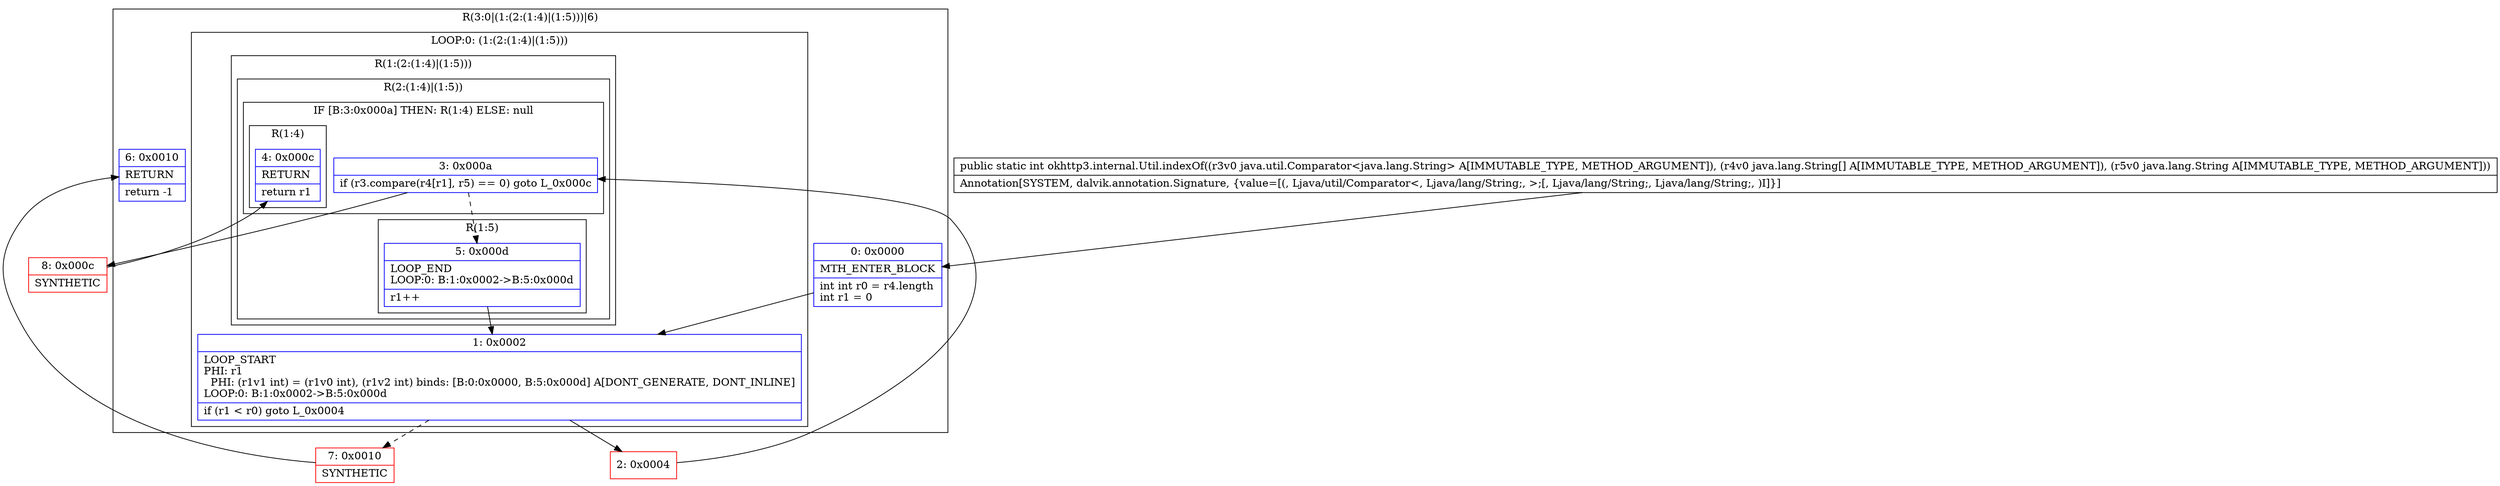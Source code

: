 digraph "CFG forokhttp3.internal.Util.indexOf(Ljava\/util\/Comparator;[Ljava\/lang\/String;Ljava\/lang\/String;)I" {
subgraph cluster_Region_621144601 {
label = "R(3:0|(1:(2:(1:4)|(1:5)))|6)";
node [shape=record,color=blue];
Node_0 [shape=record,label="{0\:\ 0x0000|MTH_ENTER_BLOCK\l|int int r0 = r4.length\lint r1 = 0\l}"];
subgraph cluster_LoopRegion_80851884 {
label = "LOOP:0: (1:(2:(1:4)|(1:5)))";
node [shape=record,color=blue];
Node_1 [shape=record,label="{1\:\ 0x0002|LOOP_START\lPHI: r1 \l  PHI: (r1v1 int) = (r1v0 int), (r1v2 int) binds: [B:0:0x0000, B:5:0x000d] A[DONT_GENERATE, DONT_INLINE]\lLOOP:0: B:1:0x0002\-\>B:5:0x000d\l|if (r1 \< r0) goto L_0x0004\l}"];
subgraph cluster_Region_1759085400 {
label = "R(1:(2:(1:4)|(1:5)))";
node [shape=record,color=blue];
subgraph cluster_Region_1558574516 {
label = "R(2:(1:4)|(1:5))";
node [shape=record,color=blue];
subgraph cluster_IfRegion_966959990 {
label = "IF [B:3:0x000a] THEN: R(1:4) ELSE: null";
node [shape=record,color=blue];
Node_3 [shape=record,label="{3\:\ 0x000a|if (r3.compare(r4[r1], r5) == 0) goto L_0x000c\l}"];
subgraph cluster_Region_863880057 {
label = "R(1:4)";
node [shape=record,color=blue];
Node_4 [shape=record,label="{4\:\ 0x000c|RETURN\l|return r1\l}"];
}
}
subgraph cluster_Region_1390979502 {
label = "R(1:5)";
node [shape=record,color=blue];
Node_5 [shape=record,label="{5\:\ 0x000d|LOOP_END\lLOOP:0: B:1:0x0002\-\>B:5:0x000d\l|r1++\l}"];
}
}
}
}
Node_6 [shape=record,label="{6\:\ 0x0010|RETURN\l|return \-1\l}"];
}
Node_2 [shape=record,color=red,label="{2\:\ 0x0004}"];
Node_7 [shape=record,color=red,label="{7\:\ 0x0010|SYNTHETIC\l}"];
Node_8 [shape=record,color=red,label="{8\:\ 0x000c|SYNTHETIC\l}"];
MethodNode[shape=record,label="{public static int okhttp3.internal.Util.indexOf((r3v0 java.util.Comparator\<java.lang.String\> A[IMMUTABLE_TYPE, METHOD_ARGUMENT]), (r4v0 java.lang.String[] A[IMMUTABLE_TYPE, METHOD_ARGUMENT]), (r5v0 java.lang.String A[IMMUTABLE_TYPE, METHOD_ARGUMENT]))  | Annotation[SYSTEM, dalvik.annotation.Signature, \{value=[(, Ljava\/util\/Comparator\<, Ljava\/lang\/String;, \>;[, Ljava\/lang\/String;, Ljava\/lang\/String;, )I]\}]\l}"];
MethodNode -> Node_0;
Node_0 -> Node_1;
Node_1 -> Node_2;
Node_1 -> Node_7[style=dashed];
Node_3 -> Node_5[style=dashed];
Node_3 -> Node_8;
Node_5 -> Node_1;
Node_2 -> Node_3;
Node_7 -> Node_6;
Node_8 -> Node_4;
}

